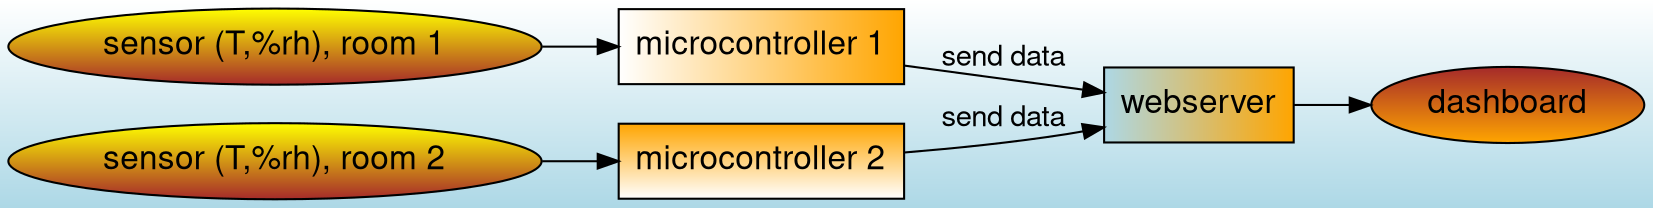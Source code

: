 digraph g {
fontname="Helvetica,Arial,sans-serif"
node [fontname="Helvetica,Arial,sans-serif"]
edge [fontname="Helvetica,Arial,sans-serif"]
graph [
rankdir = "LR"
bgcolor = "white:lightblue"
style="filled"
gradientangle = 270];
node [
fontsize = "16"
shape = "ellipse"
style="filled"
gradientangle=90
];
edge [
];
"mes1" [
label = "sensor (T,%rh), room 1"
shape = "ellipse"
gradientangle = 90
fillcolor = "brown:yellow"
];
"cont1" [
label = "microcontroller 1"
shape = "box"
fillcolor = "white:orange"
gradientangle = 0
];
"mes2" [
label = "sensor (T,%rh), room 2"
shape = "ellipse"
fillcolor = "brown:yellow"
gradientangle = 90
];
"cont2" [
label = "microcontroller 2"
shape = "record"
fillcolor = "white:orange"
gradientangle = 90
];
"webserver" [
shape = "box",
fillcolor = "lightblue:orange"
gradientangle = 0
];
"dashboard" [
shape = "ellipse"
fillcolor = "orange:brown"
gradientangle = 90
];
mes1 -> cont1;
mes2 -> cont2;
cont1 -> webserver [label = "send data"];
cont2 -> webserver [label = "send data"];
webserver -> dashboard;
}
